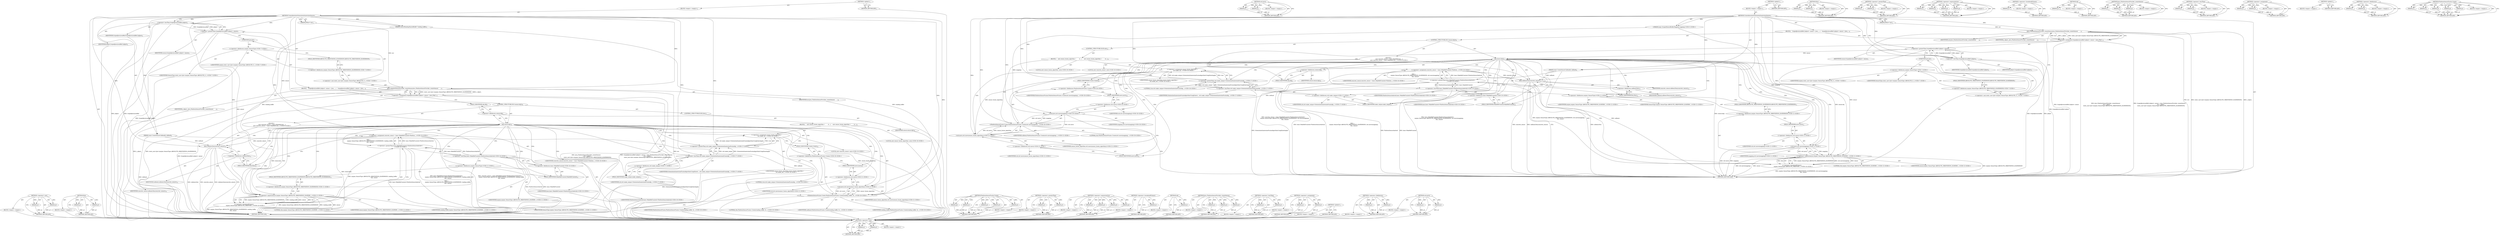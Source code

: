 digraph "std.move" {
vulnerable_141 [label=<(METHOD,&lt;operator&gt;.cast)>];
vulnerable_142 [label=<(PARAM,p1)>];
vulnerable_143 [label=<(PARAM,p2)>];
vulnerable_144 [label=<(BLOCK,&lt;empty&gt;,&lt;empty&gt;)>];
vulnerable_145 [label=<(METHOD_RETURN,ANY)>];
vulnerable_166 [label=<(METHOD,std.move)>];
vulnerable_167 [label=<(PARAM,p1)>];
vulnerable_168 [label=<(PARAM,p2)>];
vulnerable_169 [label=<(BLOCK,&lt;empty&gt;,&lt;empty&gt;)>];
vulnerable_170 [label=<(METHOD_RETURN,ANY)>];
vulnerable_6 [label=<(METHOD,&lt;global&gt;)<SUB>1</SUB>>];
vulnerable_7 [label=<(BLOCK,&lt;empty&gt;,&lt;empty&gt;)<SUB>1</SUB>>];
vulnerable_8 [label=<(METHOD,CreateAbsoluteOrientationQuaternionSensor)<SUB>1</SUB>>];
vulnerable_9 [label=<(PARAM,JNIEnv* env)<SUB>2</SUB>>];
vulnerable_10 [label="<(PARAM,mojo::ScopedSharedBufferMapping mapping)<SUB>3</SUB>>"];
vulnerable_11 [label=<(PARAM,const CreateSensorCallback&amp; callback)<SUB>4</SUB>>];
vulnerable_12 [label=<(BLOCK,{
   ScopedJavaLocalRef&lt;jobject&gt; sensor = Java_...,{
   ScopedJavaLocalRef&lt;jobject&gt; sensor = Java_...)<SUB>4</SUB>>];
vulnerable_13 [label=<(&lt;operator&gt;.assignment,ScopedJavaLocalRef&lt;jobject&gt; sensor = Java_Platf...)<SUB>5</SUB>>];
vulnerable_14 [label=<(&lt;operator&gt;.greaterThan,ScopedJavaLocalRef&lt;jobject&gt; sensor)<SUB>5</SUB>>];
vulnerable_15 [label=<(&lt;operator&gt;.lessThan,ScopedJavaLocalRef&lt;jobject)<SUB>5</SUB>>];
vulnerable_16 [label=<(IDENTIFIER,ScopedJavaLocalRef,ScopedJavaLocalRef&lt;jobject)<SUB>5</SUB>>];
vulnerable_17 [label=<(IDENTIFIER,jobject,ScopedJavaLocalRef&lt;jobject)<SUB>5</SUB>>];
vulnerable_18 [label=<(IDENTIFIER,sensor,ScopedJavaLocalRef&lt;jobject&gt; sensor)<SUB>5</SUB>>];
vulnerable_19 [label=<(Java_PlatformSensorProvider_createSensor,Java_PlatformSensorProvider_createSensor(
     ...)<SUB>5</SUB>>];
vulnerable_20 [label=<(IDENTIFIER,env,Java_PlatformSensorProvider_createSensor(
     ...)<SUB>6</SUB>>];
vulnerable_21 [label=<(IDENTIFIER,j_object_,Java_PlatformSensorProvider_createSensor(
     ...)<SUB>6</SUB>>];
vulnerable_22 [label="<(&lt;operator&gt;.cast,static_cast&lt;jint&gt;(mojom::SensorType::ABSOLUTE_O...)<SUB>7</SUB>>"];
vulnerable_23 [label=<(UNKNOWN,jint,jint)<SUB>7</SUB>>];
vulnerable_24 [label="<(&lt;operator&gt;.fieldAccess,mojom::SensorType::ABSOLUTE_ORIENTATION_QUATERNION)<SUB>7</SUB>>"];
vulnerable_25 [label="<(&lt;operator&gt;.fieldAccess,mojom::SensorType)<SUB>7</SUB>>"];
vulnerable_26 [label="<(IDENTIFIER,mojom,static_cast&lt;jint&gt;(mojom::SensorType::ABSOLUTE_O...)<SUB>7</SUB>>"];
vulnerable_27 [label="<(IDENTIFIER,SensorType,static_cast&lt;jint&gt;(mojom::SensorType::ABSOLUTE_O...)<SUB>7</SUB>>"];
vulnerable_28 [label=<(FIELD_IDENTIFIER,ABSOLUTE_ORIENTATION_QUATERNION,ABSOLUTE_ORIENTATION_QUATERNION)<SUB>7</SUB>>];
vulnerable_29 [label=<(CONTROL_STRUCTURE,IF,if (sensor.obj()))<SUB>9</SUB>>];
vulnerable_30 [label=<(obj,sensor.obj())<SUB>9</SUB>>];
vulnerable_31 [label=<(&lt;operator&gt;.fieldAccess,sensor.obj)<SUB>9</SUB>>];
vulnerable_32 [label=<(IDENTIFIER,sensor,sensor.obj())<SUB>9</SUB>>];
vulnerable_33 [label=<(FIELD_IDENTIFIER,obj,obj)<SUB>9</SUB>>];
vulnerable_34 [label="<(BLOCK,{
     auto concrete_sensor = base::MakeRefCoun...,{
     auto concrete_sensor = base::MakeRefCoun...)<SUB>9</SUB>>"];
vulnerable_35 [label="<(LOCAL,auto concrete_sensor: auto)<SUB>10</SUB>>"];
vulnerable_36 [label="<(&lt;operator&gt;.assignment,concrete_sensor = base::MakeRefCounted&lt;Platform...)<SUB>10</SUB>>"];
vulnerable_37 [label="<(IDENTIFIER,concrete_sensor,concrete_sensor = base::MakeRefCounted&lt;Platform...)<SUB>10</SUB>>"];
vulnerable_38 [label="<(&lt;operator&gt;.greaterThan,base::MakeRefCounted&lt;PlatformSensorAndroid&gt;(
  ...)<SUB>10</SUB>>"];
vulnerable_39 [label="<(&lt;operator&gt;.lessThan,base::MakeRefCounted&lt;PlatformSensorAndroid)<SUB>10</SUB>>"];
vulnerable_40 [label="<(&lt;operator&gt;.fieldAccess,base::MakeRefCounted)<SUB>10</SUB>>"];
vulnerable_41 [label="<(IDENTIFIER,base,base::MakeRefCounted&lt;PlatformSensorAndroid)<SUB>10</SUB>>"];
vulnerable_42 [label=<(FIELD_IDENTIFIER,MakeRefCounted,MakeRefCounted)<SUB>10</SUB>>];
vulnerable_43 [label="<(IDENTIFIER,PlatformSensorAndroid,base::MakeRefCounted&lt;PlatformSensorAndroid)<SUB>10</SUB>>"];
vulnerable_44 [label="<(&lt;operator&gt;.bracketedPrimary,(
        mojom::SensorType::ABSOLUTE_ORIENTATI...)<SUB>10</SUB>>"];
vulnerable_45 [label="<(&lt;operator&gt;.expressionList,mojom::SensorType::ABSOLUTE_ORIENTATION_QUATERN...)<SUB>11</SUB>>"];
vulnerable_46 [label="<(&lt;operator&gt;.fieldAccess,mojom::SensorType::ABSOLUTE_ORIENTATION_QUATERNION)<SUB>11</SUB>>"];
vulnerable_47 [label="<(&lt;operator&gt;.fieldAccess,mojom::SensorType)<SUB>11</SUB>>"];
vulnerable_48 [label="<(IDENTIFIER,mojom,mojom::SensorType::ABSOLUTE_ORIENTATION_QUATERN...)<SUB>11</SUB>>"];
vulnerable_49 [label="<(IDENTIFIER,SensorType,mojom::SensorType::ABSOLUTE_ORIENTATION_QUATERN...)<SUB>11</SUB>>"];
vulnerable_50 [label=<(FIELD_IDENTIFIER,ABSOLUTE_ORIENTATION_QUATERNION,ABSOLUTE_ORIENTATION_QUATERNION)<SUB>11</SUB>>];
vulnerable_51 [label="<(std.move,std::move(mapping))<SUB>11</SUB>>"];
vulnerable_52 [label="<(&lt;operator&gt;.fieldAccess,std::move)<SUB>11</SUB>>"];
vulnerable_53 [label="<(IDENTIFIER,std,std::move(mapping))<SUB>11</SUB>>"];
vulnerable_54 [label=<(FIELD_IDENTIFIER,move,move)<SUB>11</SUB>>];
vulnerable_55 [label="<(IDENTIFIER,mapping,std::move(mapping))<SUB>11</SUB>>"];
vulnerable_56 [label="<(LITERAL,this,mojom::SensorType::ABSOLUTE_ORIENTATION_QUATERN...)<SUB>12</SUB>>"];
vulnerable_57 [label="<(IDENTIFIER,sensor,mojom::SensorType::ABSOLUTE_ORIENTATION_QUATERN...)<SUB>12</SUB>>"];
vulnerable_58 [label=<(Run,callback.Run(concrete_sensor))<SUB>14</SUB>>];
vulnerable_59 [label=<(&lt;operator&gt;.fieldAccess,callback.Run)<SUB>14</SUB>>];
vulnerable_60 [label=<(IDENTIFIER,callback,callback.Run(concrete_sensor))<SUB>14</SUB>>];
vulnerable_61 [label=<(FIELD_IDENTIFIER,Run,Run)<SUB>14</SUB>>];
vulnerable_62 [label=<(IDENTIFIER,concrete_sensor,callback.Run(concrete_sensor))<SUB>14</SUB>>];
vulnerable_63 [label=<(CONTROL_STRUCTURE,ELSE,else)<SUB>15</SUB>>];
vulnerable_64 [label=<(BLOCK,{
    auto sensor_fusion_algorithm =
        st...,{
    auto sensor_fusion_algorithm =
        st...)<SUB>15</SUB>>];
vulnerable_65 [label="<(LOCAL,auto sensor_fusion_algorithm: auto)<SUB>16</SUB>>"];
vulnerable_66 [label="<(&lt;operator&gt;.assignment,sensor_fusion_algorithm =
        std::make_uni...)<SUB>16</SUB>>"];
vulnerable_67 [label="<(IDENTIFIER,sensor_fusion_algorithm,sensor_fusion_algorithm =
        std::make_uni...)<SUB>16</SUB>>"];
vulnerable_68 [label="<(&lt;operator&gt;.greaterThan,std::make_unique&lt;OrientationQuaternionFusionAlg...)<SUB>17</SUB>>"];
vulnerable_69 [label="<(&lt;operator&gt;.lessThan,std::make_unique&lt;OrientationQuaternionFusionAlg...)<SUB>17</SUB>>"];
vulnerable_70 [label="<(&lt;operator&gt;.fieldAccess,std::make_unique)<SUB>17</SUB>>"];
vulnerable_71 [label="<(IDENTIFIER,std,std::make_unique&lt;OrientationQuaternionFusionAlg...)<SUB>17</SUB>>"];
vulnerable_72 [label=<(FIELD_IDENTIFIER,make_unique,make_unique)<SUB>17</SUB>>];
vulnerable_73 [label="<(IDENTIFIER,OrientationQuaternionFusionAlgorithmUsingEulerA...,std::make_unique&lt;OrientationQuaternionFusionAlg...)<SUB>17</SUB>>"];
vulnerable_74 [label="<(LITERAL,true,std::make_unique&lt;OrientationQuaternionFusionAlg...)<SUB>18</SUB>>"];
vulnerable_75 [label="<(PlatformSensorFusion.Create,PlatformSensorFusion::Create(std::move(mapping)...)<SUB>20</SUB>>"];
vulnerable_76 [label="<(&lt;operator&gt;.fieldAccess,PlatformSensorFusion::Create)<SUB>20</SUB>>"];
vulnerable_77 [label="<(IDENTIFIER,PlatformSensorFusion,PlatformSensorFusion::Create(std::move(mapping)...)<SUB>20</SUB>>"];
vulnerable_78 [label=<(FIELD_IDENTIFIER,Create,Create)<SUB>20</SUB>>];
vulnerable_79 [label="<(std.move,std::move(mapping))<SUB>20</SUB>>"];
vulnerable_80 [label="<(&lt;operator&gt;.fieldAccess,std::move)<SUB>20</SUB>>"];
vulnerable_81 [label="<(IDENTIFIER,std,std::move(mapping))<SUB>20</SUB>>"];
vulnerable_82 [label=<(FIELD_IDENTIFIER,move,move)<SUB>20</SUB>>];
vulnerable_83 [label="<(IDENTIFIER,mapping,std::move(mapping))<SUB>20</SUB>>"];
vulnerable_84 [label="<(LITERAL,this,PlatformSensorFusion::Create(std::move(mapping)...)<SUB>20</SUB>>"];
vulnerable_85 [label="<(std.move,std::move(sensor_fusion_algorithm))<SUB>21</SUB>>"];
vulnerable_86 [label="<(&lt;operator&gt;.fieldAccess,std::move)<SUB>21</SUB>>"];
vulnerable_87 [label="<(IDENTIFIER,std,std::move(sensor_fusion_algorithm))<SUB>21</SUB>>"];
vulnerable_88 [label=<(FIELD_IDENTIFIER,move,move)<SUB>21</SUB>>];
vulnerable_89 [label="<(IDENTIFIER,sensor_fusion_algorithm,std::move(sensor_fusion_algorithm))<SUB>21</SUB>>"];
vulnerable_90 [label="<(IDENTIFIER,callback,PlatformSensorFusion::Create(std::move(mapping)...)<SUB>21</SUB>>"];
vulnerable_91 [label=<(METHOD_RETURN,void)<SUB>1</SUB>>];
vulnerable_93 [label=<(METHOD_RETURN,ANY)<SUB>1</SUB>>];
vulnerable_171 [label=<(METHOD,Run)>];
vulnerable_172 [label=<(PARAM,p1)>];
vulnerable_173 [label=<(PARAM,p2)>];
vulnerable_174 [label=<(BLOCK,&lt;empty&gt;,&lt;empty&gt;)>];
vulnerable_175 [label=<(METHOD_RETURN,ANY)>];
vulnerable_125 [label=<(METHOD,&lt;operator&gt;.greaterThan)>];
vulnerable_126 [label=<(PARAM,p1)>];
vulnerable_127 [label=<(PARAM,p2)>];
vulnerable_128 [label=<(BLOCK,&lt;empty&gt;,&lt;empty&gt;)>];
vulnerable_129 [label=<(METHOD_RETURN,ANY)>];
vulnerable_159 [label=<(METHOD,&lt;operator&gt;.expressionList)>];
vulnerable_160 [label=<(PARAM,p1)>];
vulnerable_161 [label=<(PARAM,p2)>];
vulnerable_162 [label=<(PARAM,p3)>];
vulnerable_163 [label=<(PARAM,p4)>];
vulnerable_164 [label=<(BLOCK,&lt;empty&gt;,&lt;empty&gt;)>];
vulnerable_165 [label=<(METHOD_RETURN,ANY)>];
vulnerable_155 [label=<(METHOD,&lt;operator&gt;.bracketedPrimary)>];
vulnerable_156 [label=<(PARAM,p1)>];
vulnerable_157 [label=<(BLOCK,&lt;empty&gt;,&lt;empty&gt;)>];
vulnerable_158 [label=<(METHOD_RETURN,ANY)>];
vulnerable_151 [label=<(METHOD,obj)>];
vulnerable_152 [label=<(PARAM,p1)>];
vulnerable_153 [label=<(BLOCK,&lt;empty&gt;,&lt;empty&gt;)>];
vulnerable_154 [label=<(METHOD_RETURN,ANY)>];
vulnerable_135 [label=<(METHOD,Java_PlatformSensorProvider_createSensor)>];
vulnerable_136 [label=<(PARAM,p1)>];
vulnerable_137 [label=<(PARAM,p2)>];
vulnerable_138 [label=<(PARAM,p3)>];
vulnerable_139 [label=<(BLOCK,&lt;empty&gt;,&lt;empty&gt;)>];
vulnerable_140 [label=<(METHOD_RETURN,ANY)>];
vulnerable_130 [label=<(METHOD,&lt;operator&gt;.lessThan)>];
vulnerable_131 [label=<(PARAM,p1)>];
vulnerable_132 [label=<(PARAM,p2)>];
vulnerable_133 [label=<(BLOCK,&lt;empty&gt;,&lt;empty&gt;)>];
vulnerable_134 [label=<(METHOD_RETURN,ANY)>];
vulnerable_120 [label=<(METHOD,&lt;operator&gt;.assignment)>];
vulnerable_121 [label=<(PARAM,p1)>];
vulnerable_122 [label=<(PARAM,p2)>];
vulnerable_123 [label=<(BLOCK,&lt;empty&gt;,&lt;empty&gt;)>];
vulnerable_124 [label=<(METHOD_RETURN,ANY)>];
vulnerable_114 [label=<(METHOD,&lt;global&gt;)<SUB>1</SUB>>];
vulnerable_115 [label=<(BLOCK,&lt;empty&gt;,&lt;empty&gt;)>];
vulnerable_116 [label=<(METHOD_RETURN,ANY)>];
vulnerable_146 [label=<(METHOD,&lt;operator&gt;.fieldAccess)>];
vulnerable_147 [label=<(PARAM,p1)>];
vulnerable_148 [label=<(PARAM,p2)>];
vulnerable_149 [label=<(BLOCK,&lt;empty&gt;,&lt;empty&gt;)>];
vulnerable_150 [label=<(METHOD_RETURN,ANY)>];
vulnerable_176 [label=<(METHOD,PlatformSensorFusion.Create)>];
vulnerable_177 [label=<(PARAM,p1)>];
vulnerable_178 [label=<(PARAM,p2)>];
vulnerable_179 [label=<(PARAM,p3)>];
vulnerable_180 [label=<(PARAM,p4)>];
vulnerable_181 [label=<(PARAM,p5)>];
vulnerable_182 [label=<(BLOCK,&lt;empty&gt;,&lt;empty&gt;)>];
vulnerable_183 [label=<(METHOD_RETURN,ANY)>];
fixed_133 [label=<(METHOD,&lt;operator&gt;.cast)>];
fixed_134 [label=<(PARAM,p1)>];
fixed_135 [label=<(PARAM,p2)>];
fixed_136 [label=<(BLOCK,&lt;empty&gt;,&lt;empty&gt;)>];
fixed_137 [label=<(METHOD_RETURN,ANY)>];
fixed_158 [label=<(METHOD,Run)>];
fixed_159 [label=<(PARAM,p1)>];
fixed_160 [label=<(PARAM,p2)>];
fixed_161 [label=<(BLOCK,&lt;empty&gt;,&lt;empty&gt;)>];
fixed_162 [label=<(METHOD_RETURN,ANY)>];
fixed_6 [label=<(METHOD,&lt;global&gt;)<SUB>1</SUB>>];
fixed_7 [label=<(BLOCK,&lt;empty&gt;,&lt;empty&gt;)<SUB>1</SUB>>];
fixed_8 [label=<(METHOD,CreateAbsoluteOrientationQuaternionSensor)<SUB>1</SUB>>];
fixed_9 [label=<(PARAM,JNIEnv* env)<SUB>2</SUB>>];
fixed_10 [label=<(PARAM,SensorReadingSharedBuffer* reading_buffer)<SUB>3</SUB>>];
fixed_11 [label=<(PARAM,const CreateSensorCallback&amp; callback)<SUB>4</SUB>>];
fixed_12 [label=<(BLOCK,{
   ScopedJavaLocalRef&lt;jobject&gt; sensor = Java_...,{
   ScopedJavaLocalRef&lt;jobject&gt; sensor = Java_...)<SUB>4</SUB>>];
fixed_13 [label=<(&lt;operator&gt;.assignment,ScopedJavaLocalRef&lt;jobject&gt; sensor = Java_Platf...)<SUB>5</SUB>>];
fixed_14 [label=<(&lt;operator&gt;.greaterThan,ScopedJavaLocalRef&lt;jobject&gt; sensor)<SUB>5</SUB>>];
fixed_15 [label=<(&lt;operator&gt;.lessThan,ScopedJavaLocalRef&lt;jobject)<SUB>5</SUB>>];
fixed_16 [label=<(IDENTIFIER,ScopedJavaLocalRef,ScopedJavaLocalRef&lt;jobject)<SUB>5</SUB>>];
fixed_17 [label=<(IDENTIFIER,jobject,ScopedJavaLocalRef&lt;jobject)<SUB>5</SUB>>];
fixed_18 [label=<(IDENTIFIER,sensor,ScopedJavaLocalRef&lt;jobject&gt; sensor)<SUB>5</SUB>>];
fixed_19 [label=<(Java_PlatformSensorProvider_createSensor,Java_PlatformSensorProvider_createSensor(
     ...)<SUB>5</SUB>>];
fixed_20 [label=<(IDENTIFIER,env,Java_PlatformSensorProvider_createSensor(
     ...)<SUB>6</SUB>>];
fixed_21 [label=<(IDENTIFIER,j_object_,Java_PlatformSensorProvider_createSensor(
     ...)<SUB>6</SUB>>];
fixed_22 [label="<(&lt;operator&gt;.cast,static_cast&lt;jint&gt;(mojom::SensorType::ABSOLUTE_O...)<SUB>7</SUB>>"];
fixed_23 [label=<(UNKNOWN,jint,jint)<SUB>7</SUB>>];
fixed_24 [label="<(&lt;operator&gt;.fieldAccess,mojom::SensorType::ABSOLUTE_ORIENTATION_QUATERNION)<SUB>7</SUB>>"];
fixed_25 [label="<(&lt;operator&gt;.fieldAccess,mojom::SensorType)<SUB>7</SUB>>"];
fixed_26 [label="<(IDENTIFIER,mojom,static_cast&lt;jint&gt;(mojom::SensorType::ABSOLUTE_O...)<SUB>7</SUB>>"];
fixed_27 [label="<(IDENTIFIER,SensorType,static_cast&lt;jint&gt;(mojom::SensorType::ABSOLUTE_O...)<SUB>7</SUB>>"];
fixed_28 [label=<(FIELD_IDENTIFIER,ABSOLUTE_ORIENTATION_QUATERNION,ABSOLUTE_ORIENTATION_QUATERNION)<SUB>7</SUB>>];
fixed_29 [label=<(CONTROL_STRUCTURE,IF,if (sensor.obj()))<SUB>9</SUB>>];
fixed_30 [label=<(obj,sensor.obj())<SUB>9</SUB>>];
fixed_31 [label=<(&lt;operator&gt;.fieldAccess,sensor.obj)<SUB>9</SUB>>];
fixed_32 [label=<(IDENTIFIER,sensor,sensor.obj())<SUB>9</SUB>>];
fixed_33 [label=<(FIELD_IDENTIFIER,obj,obj)<SUB>9</SUB>>];
fixed_34 [label="<(BLOCK,{
     auto concrete_sensor = base::MakeRefCoun...,{
     auto concrete_sensor = base::MakeRefCoun...)<SUB>9</SUB>>"];
fixed_35 [label="<(LOCAL,auto concrete_sensor: auto)<SUB>10</SUB>>"];
fixed_36 [label="<(&lt;operator&gt;.assignment,concrete_sensor = base::MakeRefCounted&lt;Platform...)<SUB>10</SUB>>"];
fixed_37 [label="<(IDENTIFIER,concrete_sensor,concrete_sensor = base::MakeRefCounted&lt;Platform...)<SUB>10</SUB>>"];
fixed_38 [label="<(&lt;operator&gt;.greaterThan,base::MakeRefCounted&lt;PlatformSensorAndroid&gt;(
  ...)<SUB>10</SUB>>"];
fixed_39 [label="<(&lt;operator&gt;.lessThan,base::MakeRefCounted&lt;PlatformSensorAndroid)<SUB>10</SUB>>"];
fixed_40 [label="<(&lt;operator&gt;.fieldAccess,base::MakeRefCounted)<SUB>10</SUB>>"];
fixed_41 [label="<(IDENTIFIER,base,base::MakeRefCounted&lt;PlatformSensorAndroid)<SUB>10</SUB>>"];
fixed_42 [label=<(FIELD_IDENTIFIER,MakeRefCounted,MakeRefCounted)<SUB>10</SUB>>];
fixed_43 [label="<(IDENTIFIER,PlatformSensorAndroid,base::MakeRefCounted&lt;PlatformSensorAndroid)<SUB>10</SUB>>"];
fixed_44 [label="<(&lt;operator&gt;.bracketedPrimary,(
        mojom::SensorType::ABSOLUTE_ORIENTATI...)<SUB>10</SUB>>"];
fixed_45 [label="<(&lt;operator&gt;.expressionList,mojom::SensorType::ABSOLUTE_ORIENTATION_QUATERN...)<SUB>11</SUB>>"];
fixed_46 [label="<(&lt;operator&gt;.fieldAccess,mojom::SensorType::ABSOLUTE_ORIENTATION_QUATERNION)<SUB>11</SUB>>"];
fixed_47 [label="<(&lt;operator&gt;.fieldAccess,mojom::SensorType)<SUB>11</SUB>>"];
fixed_48 [label="<(IDENTIFIER,mojom,mojom::SensorType::ABSOLUTE_ORIENTATION_QUATERN...)<SUB>11</SUB>>"];
fixed_49 [label="<(IDENTIFIER,SensorType,mojom::SensorType::ABSOLUTE_ORIENTATION_QUATERN...)<SUB>11</SUB>>"];
fixed_50 [label=<(FIELD_IDENTIFIER,ABSOLUTE_ORIENTATION_QUATERNION,ABSOLUTE_ORIENTATION_QUATERNION)<SUB>11</SUB>>];
fixed_51 [label="<(IDENTIFIER,reading_buffer,mojom::SensorType::ABSOLUTE_ORIENTATION_QUATERN...)<SUB>11</SUB>>"];
fixed_52 [label="<(LITERAL,this,mojom::SensorType::ABSOLUTE_ORIENTATION_QUATERN...)<SUB>12</SUB>>"];
fixed_53 [label="<(IDENTIFIER,sensor,mojom::SensorType::ABSOLUTE_ORIENTATION_QUATERN...)<SUB>12</SUB>>"];
fixed_54 [label=<(Run,callback.Run(concrete_sensor))<SUB>14</SUB>>];
fixed_55 [label=<(&lt;operator&gt;.fieldAccess,callback.Run)<SUB>14</SUB>>];
fixed_56 [label=<(IDENTIFIER,callback,callback.Run(concrete_sensor))<SUB>14</SUB>>];
fixed_57 [label=<(FIELD_IDENTIFIER,Run,Run)<SUB>14</SUB>>];
fixed_58 [label=<(IDENTIFIER,concrete_sensor,callback.Run(concrete_sensor))<SUB>14</SUB>>];
fixed_59 [label=<(CONTROL_STRUCTURE,ELSE,else)<SUB>15</SUB>>];
fixed_60 [label=<(BLOCK,{
    auto sensor_fusion_algorithm =
        st...,{
    auto sensor_fusion_algorithm =
        st...)<SUB>15</SUB>>];
fixed_61 [label="<(LOCAL,auto sensor_fusion_algorithm: auto)<SUB>16</SUB>>"];
fixed_62 [label="<(&lt;operator&gt;.assignment,sensor_fusion_algorithm =
        std::make_uni...)<SUB>16</SUB>>"];
fixed_63 [label="<(IDENTIFIER,sensor_fusion_algorithm,sensor_fusion_algorithm =
        std::make_uni...)<SUB>16</SUB>>"];
fixed_64 [label="<(&lt;operator&gt;.greaterThan,std::make_unique&lt;OrientationQuaternionFusionAlg...)<SUB>17</SUB>>"];
fixed_65 [label="<(&lt;operator&gt;.lessThan,std::make_unique&lt;OrientationQuaternionFusionAlg...)<SUB>17</SUB>>"];
fixed_66 [label="<(&lt;operator&gt;.fieldAccess,std::make_unique)<SUB>17</SUB>>"];
fixed_67 [label="<(IDENTIFIER,std,std::make_unique&lt;OrientationQuaternionFusionAlg...)<SUB>17</SUB>>"];
fixed_68 [label=<(FIELD_IDENTIFIER,make_unique,make_unique)<SUB>17</SUB>>];
fixed_69 [label="<(IDENTIFIER,OrientationQuaternionFusionAlgorithmUsingEulerA...,std::make_unique&lt;OrientationQuaternionFusionAlg...)<SUB>17</SUB>>"];
fixed_70 [label="<(LITERAL,true,std::make_unique&lt;OrientationQuaternionFusionAlg...)<SUB>18</SUB>>"];
fixed_71 [label="<(PlatformSensorFusion.Create,PlatformSensorFusion::Create(reading_buffer, th...)<SUB>20</SUB>>"];
fixed_72 [label="<(&lt;operator&gt;.fieldAccess,PlatformSensorFusion::Create)<SUB>20</SUB>>"];
fixed_73 [label="<(IDENTIFIER,PlatformSensorFusion,PlatformSensorFusion::Create(reading_buffer, th...)<SUB>20</SUB>>"];
fixed_74 [label=<(FIELD_IDENTIFIER,Create,Create)<SUB>20</SUB>>];
fixed_75 [label="<(IDENTIFIER,reading_buffer,PlatformSensorFusion::Create(reading_buffer, th...)<SUB>20</SUB>>"];
fixed_76 [label="<(LITERAL,this,PlatformSensorFusion::Create(reading_buffer, th...)<SUB>20</SUB>>"];
fixed_77 [label="<(std.move,std::move(sensor_fusion_algorithm))<SUB>21</SUB>>"];
fixed_78 [label="<(&lt;operator&gt;.fieldAccess,std::move)<SUB>21</SUB>>"];
fixed_79 [label="<(IDENTIFIER,std,std::move(sensor_fusion_algorithm))<SUB>21</SUB>>"];
fixed_80 [label=<(FIELD_IDENTIFIER,move,move)<SUB>21</SUB>>];
fixed_81 [label="<(IDENTIFIER,sensor_fusion_algorithm,std::move(sensor_fusion_algorithm))<SUB>21</SUB>>"];
fixed_82 [label="<(IDENTIFIER,callback,PlatformSensorFusion::Create(reading_buffer, th...)<SUB>21</SUB>>"];
fixed_83 [label=<(METHOD_RETURN,void)<SUB>1</SUB>>];
fixed_85 [label=<(METHOD_RETURN,ANY)<SUB>1</SUB>>];
fixed_163 [label=<(METHOD,PlatformSensorFusion.Create)>];
fixed_164 [label=<(PARAM,p1)>];
fixed_165 [label=<(PARAM,p2)>];
fixed_166 [label=<(PARAM,p3)>];
fixed_167 [label=<(PARAM,p4)>];
fixed_168 [label=<(PARAM,p5)>];
fixed_169 [label=<(BLOCK,&lt;empty&gt;,&lt;empty&gt;)>];
fixed_170 [label=<(METHOD_RETURN,ANY)>];
fixed_117 [label=<(METHOD,&lt;operator&gt;.greaterThan)>];
fixed_118 [label=<(PARAM,p1)>];
fixed_119 [label=<(PARAM,p2)>];
fixed_120 [label=<(BLOCK,&lt;empty&gt;,&lt;empty&gt;)>];
fixed_121 [label=<(METHOD_RETURN,ANY)>];
fixed_151 [label=<(METHOD,&lt;operator&gt;.expressionList)>];
fixed_152 [label=<(PARAM,p1)>];
fixed_153 [label=<(PARAM,p2)>];
fixed_154 [label=<(PARAM,p3)>];
fixed_155 [label=<(PARAM,p4)>];
fixed_156 [label=<(BLOCK,&lt;empty&gt;,&lt;empty&gt;)>];
fixed_157 [label=<(METHOD_RETURN,ANY)>];
fixed_147 [label=<(METHOD,&lt;operator&gt;.bracketedPrimary)>];
fixed_148 [label=<(PARAM,p1)>];
fixed_149 [label=<(BLOCK,&lt;empty&gt;,&lt;empty&gt;)>];
fixed_150 [label=<(METHOD_RETURN,ANY)>];
fixed_143 [label=<(METHOD,obj)>];
fixed_144 [label=<(PARAM,p1)>];
fixed_145 [label=<(BLOCK,&lt;empty&gt;,&lt;empty&gt;)>];
fixed_146 [label=<(METHOD_RETURN,ANY)>];
fixed_127 [label=<(METHOD,Java_PlatformSensorProvider_createSensor)>];
fixed_128 [label=<(PARAM,p1)>];
fixed_129 [label=<(PARAM,p2)>];
fixed_130 [label=<(PARAM,p3)>];
fixed_131 [label=<(BLOCK,&lt;empty&gt;,&lt;empty&gt;)>];
fixed_132 [label=<(METHOD_RETURN,ANY)>];
fixed_122 [label=<(METHOD,&lt;operator&gt;.lessThan)>];
fixed_123 [label=<(PARAM,p1)>];
fixed_124 [label=<(PARAM,p2)>];
fixed_125 [label=<(BLOCK,&lt;empty&gt;,&lt;empty&gt;)>];
fixed_126 [label=<(METHOD_RETURN,ANY)>];
fixed_112 [label=<(METHOD,&lt;operator&gt;.assignment)>];
fixed_113 [label=<(PARAM,p1)>];
fixed_114 [label=<(PARAM,p2)>];
fixed_115 [label=<(BLOCK,&lt;empty&gt;,&lt;empty&gt;)>];
fixed_116 [label=<(METHOD_RETURN,ANY)>];
fixed_106 [label=<(METHOD,&lt;global&gt;)<SUB>1</SUB>>];
fixed_107 [label=<(BLOCK,&lt;empty&gt;,&lt;empty&gt;)>];
fixed_108 [label=<(METHOD_RETURN,ANY)>];
fixed_138 [label=<(METHOD,&lt;operator&gt;.fieldAccess)>];
fixed_139 [label=<(PARAM,p1)>];
fixed_140 [label=<(PARAM,p2)>];
fixed_141 [label=<(BLOCK,&lt;empty&gt;,&lt;empty&gt;)>];
fixed_142 [label=<(METHOD_RETURN,ANY)>];
fixed_171 [label=<(METHOD,std.move)>];
fixed_172 [label=<(PARAM,p1)>];
fixed_173 [label=<(PARAM,p2)>];
fixed_174 [label=<(BLOCK,&lt;empty&gt;,&lt;empty&gt;)>];
fixed_175 [label=<(METHOD_RETURN,ANY)>];
vulnerable_141 -> vulnerable_142  [key=0, label="AST: "];
vulnerable_141 -> vulnerable_142  [key=1, label="DDG: "];
vulnerable_141 -> vulnerable_144  [key=0, label="AST: "];
vulnerable_141 -> vulnerable_143  [key=0, label="AST: "];
vulnerable_141 -> vulnerable_143  [key=1, label="DDG: "];
vulnerable_141 -> vulnerable_145  [key=0, label="AST: "];
vulnerable_141 -> vulnerable_145  [key=1, label="CFG: "];
vulnerable_142 -> vulnerable_145  [key=0, label="DDG: p1"];
vulnerable_143 -> vulnerable_145  [key=0, label="DDG: p2"];
vulnerable_166 -> vulnerable_167  [key=0, label="AST: "];
vulnerable_166 -> vulnerable_167  [key=1, label="DDG: "];
vulnerable_166 -> vulnerable_169  [key=0, label="AST: "];
vulnerable_166 -> vulnerable_168  [key=0, label="AST: "];
vulnerable_166 -> vulnerable_168  [key=1, label="DDG: "];
vulnerable_166 -> vulnerable_170  [key=0, label="AST: "];
vulnerable_166 -> vulnerable_170  [key=1, label="CFG: "];
vulnerable_167 -> vulnerable_170  [key=0, label="DDG: p1"];
vulnerable_168 -> vulnerable_170  [key=0, label="DDG: p2"];
vulnerable_6 -> vulnerable_7  [key=0, label="AST: "];
vulnerable_6 -> vulnerable_93  [key=0, label="AST: "];
vulnerable_6 -> vulnerable_93  [key=1, label="CFG: "];
vulnerable_7 -> vulnerable_8  [key=0, label="AST: "];
vulnerable_8 -> vulnerable_9  [key=0, label="AST: "];
vulnerable_8 -> vulnerable_9  [key=1, label="DDG: "];
vulnerable_8 -> vulnerable_10  [key=0, label="AST: "];
vulnerable_8 -> vulnerable_10  [key=1, label="DDG: "];
vulnerable_8 -> vulnerable_11  [key=0, label="AST: "];
vulnerable_8 -> vulnerable_11  [key=1, label="DDG: "];
vulnerable_8 -> vulnerable_12  [key=0, label="AST: "];
vulnerable_8 -> vulnerable_91  [key=0, label="AST: "];
vulnerable_8 -> vulnerable_15  [key=0, label="CFG: "];
vulnerable_8 -> vulnerable_15  [key=1, label="DDG: "];
vulnerable_8 -> vulnerable_14  [key=0, label="DDG: "];
vulnerable_8 -> vulnerable_19  [key=0, label="DDG: "];
vulnerable_8 -> vulnerable_58  [key=0, label="DDG: "];
vulnerable_8 -> vulnerable_75  [key=0, label="DDG: "];
vulnerable_8 -> vulnerable_39  [key=0, label="DDG: "];
vulnerable_8 -> vulnerable_68  [key=0, label="DDG: "];
vulnerable_8 -> vulnerable_79  [key=0, label="DDG: "];
vulnerable_8 -> vulnerable_85  [key=0, label="DDG: "];
vulnerable_8 -> vulnerable_45  [key=0, label="DDG: "];
vulnerable_8 -> vulnerable_69  [key=0, label="DDG: "];
vulnerable_8 -> vulnerable_51  [key=0, label="DDG: "];
vulnerable_9 -> vulnerable_19  [key=0, label="DDG: env"];
vulnerable_10 -> vulnerable_79  [key=0, label="DDG: mapping"];
vulnerable_10 -> vulnerable_51  [key=0, label="DDG: mapping"];
vulnerable_11 -> vulnerable_91  [key=0, label="DDG: callback"];
vulnerable_11 -> vulnerable_58  [key=0, label="DDG: callback"];
vulnerable_11 -> vulnerable_75  [key=0, label="DDG: callback"];
vulnerable_12 -> vulnerable_13  [key=0, label="AST: "];
vulnerable_12 -> vulnerable_29  [key=0, label="AST: "];
vulnerable_13 -> vulnerable_14  [key=0, label="AST: "];
vulnerable_13 -> vulnerable_19  [key=0, label="AST: "];
vulnerable_13 -> vulnerable_33  [key=0, label="CFG: "];
vulnerable_13 -> vulnerable_91  [key=0, label="DDG: ScopedJavaLocalRef&lt;jobject&gt; sensor"];
vulnerable_13 -> vulnerable_91  [key=1, label="DDG: Java_PlatformSensorProvider_createSensor(
       env, j_object_,
       static_cast&lt;jint&gt;(mojom::SensorType::ABSOLUTE_ORIENTATION_QUATERNION))"];
vulnerable_13 -> vulnerable_91  [key=2, label="DDG: ScopedJavaLocalRef&lt;jobject&gt; sensor = Java_PlatformSensorProvider_createSensor(
       env, j_object_,
       static_cast&lt;jint&gt;(mojom::SensorType::ABSOLUTE_ORIENTATION_QUATERNION))"];
vulnerable_14 -> vulnerable_15  [key=0, label="AST: "];
vulnerable_14 -> vulnerable_18  [key=0, label="AST: "];
vulnerable_14 -> vulnerable_23  [key=0, label="CFG: "];
vulnerable_14 -> vulnerable_91  [key=0, label="DDG: ScopedJavaLocalRef&lt;jobject"];
vulnerable_14 -> vulnerable_30  [key=0, label="DDG: sensor"];
vulnerable_14 -> vulnerable_45  [key=0, label="DDG: sensor"];
vulnerable_15 -> vulnerable_16  [key=0, label="AST: "];
vulnerable_15 -> vulnerable_17  [key=0, label="AST: "];
vulnerable_15 -> vulnerable_14  [key=0, label="CFG: "];
vulnerable_15 -> vulnerable_14  [key=1, label="DDG: ScopedJavaLocalRef"];
vulnerable_15 -> vulnerable_14  [key=2, label="DDG: jobject"];
vulnerable_15 -> vulnerable_91  [key=0, label="DDG: jobject"];
vulnerable_15 -> vulnerable_91  [key=1, label="DDG: ScopedJavaLocalRef"];
vulnerable_19 -> vulnerable_20  [key=0, label="AST: "];
vulnerable_19 -> vulnerable_21  [key=0, label="AST: "];
vulnerable_19 -> vulnerable_22  [key=0, label="AST: "];
vulnerable_19 -> vulnerable_13  [key=0, label="CFG: "];
vulnerable_19 -> vulnerable_13  [key=1, label="DDG: env"];
vulnerable_19 -> vulnerable_13  [key=2, label="DDG: j_object_"];
vulnerable_19 -> vulnerable_13  [key=3, label="DDG: static_cast&lt;jint&gt;(mojom::SensorType::ABSOLUTE_ORIENTATION_QUATERNION)"];
vulnerable_19 -> vulnerable_91  [key=0, label="DDG: env"];
vulnerable_19 -> vulnerable_91  [key=1, label="DDG: static_cast&lt;jint&gt;(mojom::SensorType::ABSOLUTE_ORIENTATION_QUATERNION)"];
vulnerable_19 -> vulnerable_91  [key=2, label="DDG: j_object_"];
vulnerable_22 -> vulnerable_23  [key=0, label="AST: "];
vulnerable_22 -> vulnerable_24  [key=0, label="AST: "];
vulnerable_22 -> vulnerable_19  [key=0, label="CFG: "];
vulnerable_23 -> vulnerable_25  [key=0, label="CFG: "];
vulnerable_24 -> vulnerable_25  [key=0, label="AST: "];
vulnerable_24 -> vulnerable_28  [key=0, label="AST: "];
vulnerable_24 -> vulnerable_22  [key=0, label="CFG: "];
vulnerable_25 -> vulnerable_26  [key=0, label="AST: "];
vulnerable_25 -> vulnerable_27  [key=0, label="AST: "];
vulnerable_25 -> vulnerable_28  [key=0, label="CFG: "];
vulnerable_28 -> vulnerable_24  [key=0, label="CFG: "];
vulnerable_29 -> vulnerable_30  [key=0, label="AST: "];
vulnerable_29 -> vulnerable_34  [key=0, label="AST: "];
vulnerable_29 -> vulnerable_63  [key=0, label="AST: "];
vulnerable_30 -> vulnerable_31  [key=0, label="AST: "];
vulnerable_30 -> vulnerable_42  [key=0, label="CFG: "];
vulnerable_30 -> vulnerable_42  [key=1, label="CDG: "];
vulnerable_30 -> vulnerable_72  [key=0, label="CFG: "];
vulnerable_30 -> vulnerable_72  [key=1, label="CDG: "];
vulnerable_30 -> vulnerable_91  [key=0, label="DDG: sensor.obj()"];
vulnerable_30 -> vulnerable_45  [key=0, label="DDG: sensor.obj"];
vulnerable_30 -> vulnerable_45  [key=1, label="CDG: "];
vulnerable_30 -> vulnerable_47  [key=0, label="CDG: "];
vulnerable_30 -> vulnerable_68  [key=0, label="CDG: "];
vulnerable_30 -> vulnerable_51  [key=0, label="CDG: "];
vulnerable_30 -> vulnerable_66  [key=0, label="CDG: "];
vulnerable_30 -> vulnerable_75  [key=0, label="CDG: "];
vulnerable_30 -> vulnerable_52  [key=0, label="CDG: "];
vulnerable_30 -> vulnerable_46  [key=0, label="CDG: "];
vulnerable_30 -> vulnerable_85  [key=0, label="CDG: "];
vulnerable_30 -> vulnerable_38  [key=0, label="CDG: "];
vulnerable_30 -> vulnerable_69  [key=0, label="CDG: "];
vulnerable_30 -> vulnerable_40  [key=0, label="CDG: "];
vulnerable_30 -> vulnerable_76  [key=0, label="CDG: "];
vulnerable_30 -> vulnerable_50  [key=0, label="CDG: "];
vulnerable_30 -> vulnerable_59  [key=0, label="CDG: "];
vulnerable_30 -> vulnerable_44  [key=0, label="CDG: "];
vulnerable_30 -> vulnerable_82  [key=0, label="CDG: "];
vulnerable_30 -> vulnerable_54  [key=0, label="CDG: "];
vulnerable_30 -> vulnerable_79  [key=0, label="CDG: "];
vulnerable_30 -> vulnerable_80  [key=0, label="CDG: "];
vulnerable_30 -> vulnerable_58  [key=0, label="CDG: "];
vulnerable_30 -> vulnerable_61  [key=0, label="CDG: "];
vulnerable_30 -> vulnerable_36  [key=0, label="CDG: "];
vulnerable_30 -> vulnerable_88  [key=0, label="CDG: "];
vulnerable_30 -> vulnerable_70  [key=0, label="CDG: "];
vulnerable_30 -> vulnerable_78  [key=0, label="CDG: "];
vulnerable_30 -> vulnerable_39  [key=0, label="CDG: "];
vulnerable_30 -> vulnerable_86  [key=0, label="CDG: "];
vulnerable_31 -> vulnerable_32  [key=0, label="AST: "];
vulnerable_31 -> vulnerable_33  [key=0, label="AST: "];
vulnerable_31 -> vulnerable_30  [key=0, label="CFG: "];
vulnerable_33 -> vulnerable_31  [key=0, label="CFG: "];
vulnerable_34 -> vulnerable_35  [key=0, label="AST: "];
vulnerable_34 -> vulnerable_36  [key=0, label="AST: "];
vulnerable_34 -> vulnerable_58  [key=0, label="AST: "];
vulnerable_36 -> vulnerable_37  [key=0, label="AST: "];
vulnerable_36 -> vulnerable_38  [key=0, label="AST: "];
vulnerable_36 -> vulnerable_61  [key=0, label="CFG: "];
vulnerable_36 -> vulnerable_91  [key=0, label="DDG: base::MakeRefCounted&lt;PlatformSensorAndroid&gt;(
        mojom::SensorType::ABSOLUTE_ORIENTATION_QUATERNION, std::move(mapping),
         this, sensor)"];
vulnerable_36 -> vulnerable_91  [key=1, label="DDG: concrete_sensor = base::MakeRefCounted&lt;PlatformSensorAndroid&gt;(
        mojom::SensorType::ABSOLUTE_ORIENTATION_QUATERNION, std::move(mapping),
         this, sensor)"];
vulnerable_36 -> vulnerable_58  [key=0, label="DDG: concrete_sensor"];
vulnerable_38 -> vulnerable_39  [key=0, label="AST: "];
vulnerable_38 -> vulnerable_44  [key=0, label="AST: "];
vulnerable_38 -> vulnerable_36  [key=0, label="CFG: "];
vulnerable_38 -> vulnerable_36  [key=1, label="DDG: base::MakeRefCounted&lt;PlatformSensorAndroid"];
vulnerable_38 -> vulnerable_36  [key=2, label="DDG: (
        mojom::SensorType::ABSOLUTE_ORIENTATION_QUATERNION, std::move(mapping),
         this, sensor)"];
vulnerable_38 -> vulnerable_91  [key=0, label="DDG: base::MakeRefCounted&lt;PlatformSensorAndroid"];
vulnerable_38 -> vulnerable_91  [key=1, label="DDG: (
        mojom::SensorType::ABSOLUTE_ORIENTATION_QUATERNION, std::move(mapping),
         this, sensor)"];
vulnerable_39 -> vulnerable_40  [key=0, label="AST: "];
vulnerable_39 -> vulnerable_43  [key=0, label="AST: "];
vulnerable_39 -> vulnerable_47  [key=0, label="CFG: "];
vulnerable_39 -> vulnerable_91  [key=0, label="DDG: base::MakeRefCounted"];
vulnerable_39 -> vulnerable_91  [key=1, label="DDG: PlatformSensorAndroid"];
vulnerable_39 -> vulnerable_38  [key=0, label="DDG: base::MakeRefCounted"];
vulnerable_39 -> vulnerable_38  [key=1, label="DDG: PlatformSensorAndroid"];
vulnerable_40 -> vulnerable_41  [key=0, label="AST: "];
vulnerable_40 -> vulnerable_42  [key=0, label="AST: "];
vulnerable_40 -> vulnerable_39  [key=0, label="CFG: "];
vulnerable_42 -> vulnerable_40  [key=0, label="CFG: "];
vulnerable_44 -> vulnerable_45  [key=0, label="AST: "];
vulnerable_44 -> vulnerable_38  [key=0, label="CFG: "];
vulnerable_44 -> vulnerable_38  [key=1, label="DDG: mojom::SensorType::ABSOLUTE_ORIENTATION_QUATERNION, std::move(mapping),
         this, sensor"];
vulnerable_44 -> vulnerable_91  [key=0, label="DDG: mojom::SensorType::ABSOLUTE_ORIENTATION_QUATERNION, std::move(mapping),
         this, sensor"];
vulnerable_45 -> vulnerable_46  [key=0, label="AST: "];
vulnerable_45 -> vulnerable_51  [key=0, label="AST: "];
vulnerable_45 -> vulnerable_56  [key=0, label="AST: "];
vulnerable_45 -> vulnerable_57  [key=0, label="AST: "];
vulnerable_45 -> vulnerable_44  [key=0, label="CFG: "];
vulnerable_45 -> vulnerable_44  [key=1, label="DDG: mojom::SensorType::ABSOLUTE_ORIENTATION_QUATERNION"];
vulnerable_45 -> vulnerable_44  [key=2, label="DDG: std::move(mapping)"];
vulnerable_45 -> vulnerable_44  [key=3, label="DDG: this"];
vulnerable_45 -> vulnerable_44  [key=4, label="DDG: sensor"];
vulnerable_45 -> vulnerable_91  [key=0, label="DDG: mojom::SensorType::ABSOLUTE_ORIENTATION_QUATERNION"];
vulnerable_45 -> vulnerable_91  [key=1, label="DDG: std::move(mapping)"];
vulnerable_45 -> vulnerable_91  [key=2, label="DDG: sensor"];
vulnerable_46 -> vulnerable_47  [key=0, label="AST: "];
vulnerable_46 -> vulnerable_50  [key=0, label="AST: "];
vulnerable_46 -> vulnerable_54  [key=0, label="CFG: "];
vulnerable_47 -> vulnerable_48  [key=0, label="AST: "];
vulnerable_47 -> vulnerable_49  [key=0, label="AST: "];
vulnerable_47 -> vulnerable_50  [key=0, label="CFG: "];
vulnerable_50 -> vulnerable_46  [key=0, label="CFG: "];
vulnerable_51 -> vulnerable_52  [key=0, label="AST: "];
vulnerable_51 -> vulnerable_55  [key=0, label="AST: "];
vulnerable_51 -> vulnerable_45  [key=0, label="CFG: "];
vulnerable_51 -> vulnerable_45  [key=1, label="DDG: std::move"];
vulnerable_51 -> vulnerable_45  [key=2, label="DDG: mapping"];
vulnerable_51 -> vulnerable_91  [key=0, label="DDG: std::move"];
vulnerable_51 -> vulnerable_91  [key=1, label="DDG: mapping"];
vulnerable_52 -> vulnerable_53  [key=0, label="AST: "];
vulnerable_52 -> vulnerable_54  [key=0, label="AST: "];
vulnerable_52 -> vulnerable_51  [key=0, label="CFG: "];
vulnerable_54 -> vulnerable_52  [key=0, label="CFG: "];
vulnerable_58 -> vulnerable_59  [key=0, label="AST: "];
vulnerable_58 -> vulnerable_62  [key=0, label="AST: "];
vulnerable_58 -> vulnerable_91  [key=0, label="CFG: "];
vulnerable_58 -> vulnerable_91  [key=1, label="DDG: callback.Run"];
vulnerable_58 -> vulnerable_91  [key=2, label="DDG: concrete_sensor"];
vulnerable_58 -> vulnerable_91  [key=3, label="DDG: callback.Run(concrete_sensor)"];
vulnerable_59 -> vulnerable_60  [key=0, label="AST: "];
vulnerable_59 -> vulnerable_61  [key=0, label="AST: "];
vulnerable_59 -> vulnerable_58  [key=0, label="CFG: "];
vulnerable_61 -> vulnerable_59  [key=0, label="CFG: "];
vulnerable_63 -> vulnerable_64  [key=0, label="AST: "];
vulnerable_64 -> vulnerable_65  [key=0, label="AST: "];
vulnerable_64 -> vulnerable_66  [key=0, label="AST: "];
vulnerable_64 -> vulnerable_75  [key=0, label="AST: "];
vulnerable_66 -> vulnerable_67  [key=0, label="AST: "];
vulnerable_66 -> vulnerable_68  [key=0, label="AST: "];
vulnerable_66 -> vulnerable_78  [key=0, label="CFG: "];
vulnerable_66 -> vulnerable_85  [key=0, label="DDG: sensor_fusion_algorithm"];
vulnerable_68 -> vulnerable_69  [key=0, label="AST: "];
vulnerable_68 -> vulnerable_74  [key=0, label="AST: "];
vulnerable_68 -> vulnerable_66  [key=0, label="CFG: "];
vulnerable_68 -> vulnerable_66  [key=1, label="DDG: std::make_unique&lt;OrientationQuaternionFusionAlgorithmUsingEulerAngles"];
vulnerable_68 -> vulnerable_66  [key=2, label="DDG: true"];
vulnerable_69 -> vulnerable_70  [key=0, label="AST: "];
vulnerable_69 -> vulnerable_73  [key=0, label="AST: "];
vulnerable_69 -> vulnerable_68  [key=0, label="CFG: "];
vulnerable_69 -> vulnerable_68  [key=1, label="DDG: std::make_unique"];
vulnerable_69 -> vulnerable_68  [key=2, label="DDG: OrientationQuaternionFusionAlgorithmUsingEulerAngles"];
vulnerable_69 -> vulnerable_91  [key=0, label="DDG: OrientationQuaternionFusionAlgorithmUsingEulerAngles"];
vulnerable_70 -> vulnerable_71  [key=0, label="AST: "];
vulnerable_70 -> vulnerable_72  [key=0, label="AST: "];
vulnerable_70 -> vulnerable_69  [key=0, label="CFG: "];
vulnerable_72 -> vulnerable_70  [key=0, label="CFG: "];
vulnerable_75 -> vulnerable_76  [key=0, label="AST: "];
vulnerable_75 -> vulnerable_79  [key=0, label="AST: "];
vulnerable_75 -> vulnerable_84  [key=0, label="AST: "];
vulnerable_75 -> vulnerable_85  [key=0, label="AST: "];
vulnerable_75 -> vulnerable_90  [key=0, label="AST: "];
vulnerable_75 -> vulnerable_91  [key=0, label="CFG: "];
vulnerable_76 -> vulnerable_77  [key=0, label="AST: "];
vulnerable_76 -> vulnerable_78  [key=0, label="AST: "];
vulnerable_76 -> vulnerable_82  [key=0, label="CFG: "];
vulnerable_78 -> vulnerable_76  [key=0, label="CFG: "];
vulnerable_79 -> vulnerable_80  [key=0, label="AST: "];
vulnerable_79 -> vulnerable_83  [key=0, label="AST: "];
vulnerable_79 -> vulnerable_88  [key=0, label="CFG: "];
vulnerable_79 -> vulnerable_75  [key=0, label="DDG: std::move"];
vulnerable_79 -> vulnerable_75  [key=1, label="DDG: mapping"];
vulnerable_79 -> vulnerable_85  [key=0, label="DDG: std::move"];
vulnerable_80 -> vulnerable_81  [key=0, label="AST: "];
vulnerable_80 -> vulnerable_82  [key=0, label="AST: "];
vulnerable_80 -> vulnerable_79  [key=0, label="CFG: "];
vulnerable_82 -> vulnerable_80  [key=0, label="CFG: "];
vulnerable_85 -> vulnerable_86  [key=0, label="AST: "];
vulnerable_85 -> vulnerable_89  [key=0, label="AST: "];
vulnerable_85 -> vulnerable_75  [key=0, label="CFG: "];
vulnerable_85 -> vulnerable_75  [key=1, label="DDG: std::move"];
vulnerable_85 -> vulnerable_75  [key=2, label="DDG: sensor_fusion_algorithm"];
vulnerable_86 -> vulnerable_87  [key=0, label="AST: "];
vulnerable_86 -> vulnerable_88  [key=0, label="AST: "];
vulnerable_86 -> vulnerable_85  [key=0, label="CFG: "];
vulnerable_88 -> vulnerable_86  [key=0, label="CFG: "];
vulnerable_171 -> vulnerable_172  [key=0, label="AST: "];
vulnerable_171 -> vulnerable_172  [key=1, label="DDG: "];
vulnerable_171 -> vulnerable_174  [key=0, label="AST: "];
vulnerable_171 -> vulnerable_173  [key=0, label="AST: "];
vulnerable_171 -> vulnerable_173  [key=1, label="DDG: "];
vulnerable_171 -> vulnerable_175  [key=0, label="AST: "];
vulnerable_171 -> vulnerable_175  [key=1, label="CFG: "];
vulnerable_172 -> vulnerable_175  [key=0, label="DDG: p1"];
vulnerable_173 -> vulnerable_175  [key=0, label="DDG: p2"];
vulnerable_125 -> vulnerable_126  [key=0, label="AST: "];
vulnerable_125 -> vulnerable_126  [key=1, label="DDG: "];
vulnerable_125 -> vulnerable_128  [key=0, label="AST: "];
vulnerable_125 -> vulnerable_127  [key=0, label="AST: "];
vulnerable_125 -> vulnerable_127  [key=1, label="DDG: "];
vulnerable_125 -> vulnerable_129  [key=0, label="AST: "];
vulnerable_125 -> vulnerable_129  [key=1, label="CFG: "];
vulnerable_126 -> vulnerable_129  [key=0, label="DDG: p1"];
vulnerable_127 -> vulnerable_129  [key=0, label="DDG: p2"];
vulnerable_159 -> vulnerable_160  [key=0, label="AST: "];
vulnerable_159 -> vulnerable_160  [key=1, label="DDG: "];
vulnerable_159 -> vulnerable_164  [key=0, label="AST: "];
vulnerable_159 -> vulnerable_161  [key=0, label="AST: "];
vulnerable_159 -> vulnerable_161  [key=1, label="DDG: "];
vulnerable_159 -> vulnerable_165  [key=0, label="AST: "];
vulnerable_159 -> vulnerable_165  [key=1, label="CFG: "];
vulnerable_159 -> vulnerable_162  [key=0, label="AST: "];
vulnerable_159 -> vulnerable_162  [key=1, label="DDG: "];
vulnerable_159 -> vulnerable_163  [key=0, label="AST: "];
vulnerable_159 -> vulnerable_163  [key=1, label="DDG: "];
vulnerable_160 -> vulnerable_165  [key=0, label="DDG: p1"];
vulnerable_161 -> vulnerable_165  [key=0, label="DDG: p2"];
vulnerable_162 -> vulnerable_165  [key=0, label="DDG: p3"];
vulnerable_163 -> vulnerable_165  [key=0, label="DDG: p4"];
vulnerable_155 -> vulnerable_156  [key=0, label="AST: "];
vulnerable_155 -> vulnerable_156  [key=1, label="DDG: "];
vulnerable_155 -> vulnerable_157  [key=0, label="AST: "];
vulnerable_155 -> vulnerable_158  [key=0, label="AST: "];
vulnerable_155 -> vulnerable_158  [key=1, label="CFG: "];
vulnerable_156 -> vulnerable_158  [key=0, label="DDG: p1"];
vulnerable_151 -> vulnerable_152  [key=0, label="AST: "];
vulnerable_151 -> vulnerable_152  [key=1, label="DDG: "];
vulnerable_151 -> vulnerable_153  [key=0, label="AST: "];
vulnerable_151 -> vulnerable_154  [key=0, label="AST: "];
vulnerable_151 -> vulnerable_154  [key=1, label="CFG: "];
vulnerable_152 -> vulnerable_154  [key=0, label="DDG: p1"];
vulnerable_135 -> vulnerable_136  [key=0, label="AST: "];
vulnerable_135 -> vulnerable_136  [key=1, label="DDG: "];
vulnerable_135 -> vulnerable_139  [key=0, label="AST: "];
vulnerable_135 -> vulnerable_137  [key=0, label="AST: "];
vulnerable_135 -> vulnerable_137  [key=1, label="DDG: "];
vulnerable_135 -> vulnerable_140  [key=0, label="AST: "];
vulnerable_135 -> vulnerable_140  [key=1, label="CFG: "];
vulnerable_135 -> vulnerable_138  [key=0, label="AST: "];
vulnerable_135 -> vulnerable_138  [key=1, label="DDG: "];
vulnerable_136 -> vulnerable_140  [key=0, label="DDG: p1"];
vulnerable_137 -> vulnerable_140  [key=0, label="DDG: p2"];
vulnerable_138 -> vulnerable_140  [key=0, label="DDG: p3"];
vulnerable_130 -> vulnerable_131  [key=0, label="AST: "];
vulnerable_130 -> vulnerable_131  [key=1, label="DDG: "];
vulnerable_130 -> vulnerable_133  [key=0, label="AST: "];
vulnerable_130 -> vulnerable_132  [key=0, label="AST: "];
vulnerable_130 -> vulnerable_132  [key=1, label="DDG: "];
vulnerable_130 -> vulnerable_134  [key=0, label="AST: "];
vulnerable_130 -> vulnerable_134  [key=1, label="CFG: "];
vulnerable_131 -> vulnerable_134  [key=0, label="DDG: p1"];
vulnerable_132 -> vulnerable_134  [key=0, label="DDG: p2"];
vulnerable_120 -> vulnerable_121  [key=0, label="AST: "];
vulnerable_120 -> vulnerable_121  [key=1, label="DDG: "];
vulnerable_120 -> vulnerable_123  [key=0, label="AST: "];
vulnerable_120 -> vulnerable_122  [key=0, label="AST: "];
vulnerable_120 -> vulnerable_122  [key=1, label="DDG: "];
vulnerable_120 -> vulnerable_124  [key=0, label="AST: "];
vulnerable_120 -> vulnerable_124  [key=1, label="CFG: "];
vulnerable_121 -> vulnerable_124  [key=0, label="DDG: p1"];
vulnerable_122 -> vulnerable_124  [key=0, label="DDG: p2"];
vulnerable_114 -> vulnerable_115  [key=0, label="AST: "];
vulnerable_114 -> vulnerable_116  [key=0, label="AST: "];
vulnerable_114 -> vulnerable_116  [key=1, label="CFG: "];
vulnerable_146 -> vulnerable_147  [key=0, label="AST: "];
vulnerable_146 -> vulnerable_147  [key=1, label="DDG: "];
vulnerable_146 -> vulnerable_149  [key=0, label="AST: "];
vulnerable_146 -> vulnerable_148  [key=0, label="AST: "];
vulnerable_146 -> vulnerable_148  [key=1, label="DDG: "];
vulnerable_146 -> vulnerable_150  [key=0, label="AST: "];
vulnerable_146 -> vulnerable_150  [key=1, label="CFG: "];
vulnerable_147 -> vulnerable_150  [key=0, label="DDG: p1"];
vulnerable_148 -> vulnerable_150  [key=0, label="DDG: p2"];
vulnerable_176 -> vulnerable_177  [key=0, label="AST: "];
vulnerable_176 -> vulnerable_177  [key=1, label="DDG: "];
vulnerable_176 -> vulnerable_182  [key=0, label="AST: "];
vulnerable_176 -> vulnerable_178  [key=0, label="AST: "];
vulnerable_176 -> vulnerable_178  [key=1, label="DDG: "];
vulnerable_176 -> vulnerable_183  [key=0, label="AST: "];
vulnerable_176 -> vulnerable_183  [key=1, label="CFG: "];
vulnerable_176 -> vulnerable_179  [key=0, label="AST: "];
vulnerable_176 -> vulnerable_179  [key=1, label="DDG: "];
vulnerable_176 -> vulnerable_180  [key=0, label="AST: "];
vulnerable_176 -> vulnerable_180  [key=1, label="DDG: "];
vulnerable_176 -> vulnerable_181  [key=0, label="AST: "];
vulnerable_176 -> vulnerable_181  [key=1, label="DDG: "];
vulnerable_177 -> vulnerable_183  [key=0, label="DDG: p1"];
vulnerable_178 -> vulnerable_183  [key=0, label="DDG: p2"];
vulnerable_179 -> vulnerable_183  [key=0, label="DDG: p3"];
vulnerable_180 -> vulnerable_183  [key=0, label="DDG: p4"];
vulnerable_181 -> vulnerable_183  [key=0, label="DDG: p5"];
fixed_133 -> fixed_134  [key=0, label="AST: "];
fixed_133 -> fixed_134  [key=1, label="DDG: "];
fixed_133 -> fixed_136  [key=0, label="AST: "];
fixed_133 -> fixed_135  [key=0, label="AST: "];
fixed_133 -> fixed_135  [key=1, label="DDG: "];
fixed_133 -> fixed_137  [key=0, label="AST: "];
fixed_133 -> fixed_137  [key=1, label="CFG: "];
fixed_134 -> fixed_137  [key=0, label="DDG: p1"];
fixed_135 -> fixed_137  [key=0, label="DDG: p2"];
fixed_136 -> vulnerable_141  [key=0];
fixed_137 -> vulnerable_141  [key=0];
fixed_158 -> fixed_159  [key=0, label="AST: "];
fixed_158 -> fixed_159  [key=1, label="DDG: "];
fixed_158 -> fixed_161  [key=0, label="AST: "];
fixed_158 -> fixed_160  [key=0, label="AST: "];
fixed_158 -> fixed_160  [key=1, label="DDG: "];
fixed_158 -> fixed_162  [key=0, label="AST: "];
fixed_158 -> fixed_162  [key=1, label="CFG: "];
fixed_159 -> fixed_162  [key=0, label="DDG: p1"];
fixed_160 -> fixed_162  [key=0, label="DDG: p2"];
fixed_161 -> vulnerable_141  [key=0];
fixed_162 -> vulnerable_141  [key=0];
fixed_6 -> fixed_7  [key=0, label="AST: "];
fixed_6 -> fixed_85  [key=0, label="AST: "];
fixed_6 -> fixed_85  [key=1, label="CFG: "];
fixed_7 -> fixed_8  [key=0, label="AST: "];
fixed_8 -> fixed_9  [key=0, label="AST: "];
fixed_8 -> fixed_9  [key=1, label="DDG: "];
fixed_8 -> fixed_10  [key=0, label="AST: "];
fixed_8 -> fixed_10  [key=1, label="DDG: "];
fixed_8 -> fixed_11  [key=0, label="AST: "];
fixed_8 -> fixed_11  [key=1, label="DDG: "];
fixed_8 -> fixed_12  [key=0, label="AST: "];
fixed_8 -> fixed_83  [key=0, label="AST: "];
fixed_8 -> fixed_15  [key=0, label="CFG: "];
fixed_8 -> fixed_15  [key=1, label="DDG: "];
fixed_8 -> fixed_14  [key=0, label="DDG: "];
fixed_8 -> fixed_19  [key=0, label="DDG: "];
fixed_8 -> fixed_54  [key=0, label="DDG: "];
fixed_8 -> fixed_71  [key=0, label="DDG: "];
fixed_8 -> fixed_39  [key=0, label="DDG: "];
fixed_8 -> fixed_64  [key=0, label="DDG: "];
fixed_8 -> fixed_77  [key=0, label="DDG: "];
fixed_8 -> fixed_45  [key=0, label="DDG: "];
fixed_8 -> fixed_65  [key=0, label="DDG: "];
fixed_9 -> fixed_19  [key=0, label="DDG: env"];
fixed_10 -> fixed_71  [key=0, label="DDG: reading_buffer"];
fixed_10 -> fixed_45  [key=0, label="DDG: reading_buffer"];
fixed_11 -> fixed_83  [key=0, label="DDG: callback"];
fixed_11 -> fixed_54  [key=0, label="DDG: callback"];
fixed_11 -> fixed_71  [key=0, label="DDG: callback"];
fixed_12 -> fixed_13  [key=0, label="AST: "];
fixed_12 -> fixed_29  [key=0, label="AST: "];
fixed_13 -> fixed_14  [key=0, label="AST: "];
fixed_13 -> fixed_19  [key=0, label="AST: "];
fixed_13 -> fixed_33  [key=0, label="CFG: "];
fixed_13 -> fixed_83  [key=0, label="DDG: ScopedJavaLocalRef&lt;jobject&gt; sensor"];
fixed_13 -> fixed_83  [key=1, label="DDG: Java_PlatformSensorProvider_createSensor(
       env, j_object_,
       static_cast&lt;jint&gt;(mojom::SensorType::ABSOLUTE_ORIENTATION_QUATERNION))"];
fixed_13 -> fixed_83  [key=2, label="DDG: ScopedJavaLocalRef&lt;jobject&gt; sensor = Java_PlatformSensorProvider_createSensor(
       env, j_object_,
       static_cast&lt;jint&gt;(mojom::SensorType::ABSOLUTE_ORIENTATION_QUATERNION))"];
fixed_14 -> fixed_15  [key=0, label="AST: "];
fixed_14 -> fixed_18  [key=0, label="AST: "];
fixed_14 -> fixed_23  [key=0, label="CFG: "];
fixed_14 -> fixed_83  [key=0, label="DDG: ScopedJavaLocalRef&lt;jobject"];
fixed_14 -> fixed_30  [key=0, label="DDG: sensor"];
fixed_14 -> fixed_45  [key=0, label="DDG: sensor"];
fixed_15 -> fixed_16  [key=0, label="AST: "];
fixed_15 -> fixed_17  [key=0, label="AST: "];
fixed_15 -> fixed_14  [key=0, label="CFG: "];
fixed_15 -> fixed_14  [key=1, label="DDG: ScopedJavaLocalRef"];
fixed_15 -> fixed_14  [key=2, label="DDG: jobject"];
fixed_15 -> fixed_83  [key=0, label="DDG: jobject"];
fixed_15 -> fixed_83  [key=1, label="DDG: ScopedJavaLocalRef"];
fixed_16 -> vulnerable_141  [key=0];
fixed_17 -> vulnerable_141  [key=0];
fixed_18 -> vulnerable_141  [key=0];
fixed_19 -> fixed_20  [key=0, label="AST: "];
fixed_19 -> fixed_21  [key=0, label="AST: "];
fixed_19 -> fixed_22  [key=0, label="AST: "];
fixed_19 -> fixed_13  [key=0, label="CFG: "];
fixed_19 -> fixed_13  [key=1, label="DDG: env"];
fixed_19 -> fixed_13  [key=2, label="DDG: j_object_"];
fixed_19 -> fixed_13  [key=3, label="DDG: static_cast&lt;jint&gt;(mojom::SensorType::ABSOLUTE_ORIENTATION_QUATERNION)"];
fixed_19 -> fixed_83  [key=0, label="DDG: env"];
fixed_19 -> fixed_83  [key=1, label="DDG: static_cast&lt;jint&gt;(mojom::SensorType::ABSOLUTE_ORIENTATION_QUATERNION)"];
fixed_19 -> fixed_83  [key=2, label="DDG: j_object_"];
fixed_20 -> vulnerable_141  [key=0];
fixed_21 -> vulnerable_141  [key=0];
fixed_22 -> fixed_23  [key=0, label="AST: "];
fixed_22 -> fixed_24  [key=0, label="AST: "];
fixed_22 -> fixed_19  [key=0, label="CFG: "];
fixed_23 -> fixed_25  [key=0, label="CFG: "];
fixed_24 -> fixed_25  [key=0, label="AST: "];
fixed_24 -> fixed_28  [key=0, label="AST: "];
fixed_24 -> fixed_22  [key=0, label="CFG: "];
fixed_25 -> fixed_26  [key=0, label="AST: "];
fixed_25 -> fixed_27  [key=0, label="AST: "];
fixed_25 -> fixed_28  [key=0, label="CFG: "];
fixed_26 -> vulnerable_141  [key=0];
fixed_27 -> vulnerable_141  [key=0];
fixed_28 -> fixed_24  [key=0, label="CFG: "];
fixed_29 -> fixed_30  [key=0, label="AST: "];
fixed_29 -> fixed_34  [key=0, label="AST: "];
fixed_29 -> fixed_59  [key=0, label="AST: "];
fixed_30 -> fixed_31  [key=0, label="AST: "];
fixed_30 -> fixed_42  [key=0, label="CFG: "];
fixed_30 -> fixed_42  [key=1, label="CDG: "];
fixed_30 -> fixed_68  [key=0, label="CFG: "];
fixed_30 -> fixed_68  [key=1, label="CDG: "];
fixed_30 -> fixed_83  [key=0, label="DDG: sensor.obj()"];
fixed_30 -> fixed_45  [key=0, label="DDG: sensor.obj"];
fixed_30 -> fixed_45  [key=1, label="CDG: "];
fixed_30 -> fixed_80  [key=0, label="CDG: "];
fixed_30 -> fixed_47  [key=0, label="CDG: "];
fixed_30 -> fixed_77  [key=0, label="CDG: "];
fixed_30 -> fixed_64  [key=0, label="CDG: "];
fixed_30 -> fixed_57  [key=0, label="CDG: "];
fixed_30 -> fixed_66  [key=0, label="CDG: "];
fixed_30 -> fixed_71  [key=0, label="CDG: "];
fixed_30 -> fixed_36  [key=0, label="CDG: "];
fixed_30 -> fixed_46  [key=0, label="CDG: "];
fixed_30 -> fixed_38  [key=0, label="CDG: "];
fixed_30 -> fixed_72  [key=0, label="CDG: "];
fixed_30 -> fixed_74  [key=0, label="CDG: "];
fixed_30 -> fixed_40  [key=0, label="CDG: "];
fixed_30 -> fixed_65  [key=0, label="CDG: "];
fixed_30 -> fixed_50  [key=0, label="CDG: "];
fixed_30 -> fixed_44  [key=0, label="CDG: "];
fixed_30 -> fixed_55  [key=0, label="CDG: "];
fixed_30 -> fixed_78  [key=0, label="CDG: "];
fixed_30 -> fixed_54  [key=0, label="CDG: "];
fixed_30 -> fixed_62  [key=0, label="CDG: "];
fixed_30 -> fixed_39  [key=0, label="CDG: "];
fixed_31 -> fixed_32  [key=0, label="AST: "];
fixed_31 -> fixed_33  [key=0, label="AST: "];
fixed_31 -> fixed_30  [key=0, label="CFG: "];
fixed_32 -> vulnerable_141  [key=0];
fixed_33 -> fixed_31  [key=0, label="CFG: "];
fixed_34 -> fixed_35  [key=0, label="AST: "];
fixed_34 -> fixed_36  [key=0, label="AST: "];
fixed_34 -> fixed_54  [key=0, label="AST: "];
fixed_35 -> vulnerable_141  [key=0];
fixed_36 -> fixed_37  [key=0, label="AST: "];
fixed_36 -> fixed_38  [key=0, label="AST: "];
fixed_36 -> fixed_57  [key=0, label="CFG: "];
fixed_36 -> fixed_83  [key=0, label="DDG: base::MakeRefCounted&lt;PlatformSensorAndroid&gt;(
        mojom::SensorType::ABSOLUTE_ORIENTATION_QUATERNION, reading_buffer,
         this, sensor)"];
fixed_36 -> fixed_83  [key=1, label="DDG: concrete_sensor = base::MakeRefCounted&lt;PlatformSensorAndroid&gt;(
        mojom::SensorType::ABSOLUTE_ORIENTATION_QUATERNION, reading_buffer,
         this, sensor)"];
fixed_36 -> fixed_54  [key=0, label="DDG: concrete_sensor"];
fixed_37 -> vulnerable_141  [key=0];
fixed_38 -> fixed_39  [key=0, label="AST: "];
fixed_38 -> fixed_44  [key=0, label="AST: "];
fixed_38 -> fixed_36  [key=0, label="CFG: "];
fixed_38 -> fixed_36  [key=1, label="DDG: base::MakeRefCounted&lt;PlatformSensorAndroid"];
fixed_38 -> fixed_36  [key=2, label="DDG: (
        mojom::SensorType::ABSOLUTE_ORIENTATION_QUATERNION, reading_buffer,
         this, sensor)"];
fixed_38 -> fixed_83  [key=0, label="DDG: base::MakeRefCounted&lt;PlatformSensorAndroid"];
fixed_38 -> fixed_83  [key=1, label="DDG: (
        mojom::SensorType::ABSOLUTE_ORIENTATION_QUATERNION, reading_buffer,
         this, sensor)"];
fixed_39 -> fixed_40  [key=0, label="AST: "];
fixed_39 -> fixed_43  [key=0, label="AST: "];
fixed_39 -> fixed_47  [key=0, label="CFG: "];
fixed_39 -> fixed_83  [key=0, label="DDG: base::MakeRefCounted"];
fixed_39 -> fixed_83  [key=1, label="DDG: PlatformSensorAndroid"];
fixed_39 -> fixed_38  [key=0, label="DDG: base::MakeRefCounted"];
fixed_39 -> fixed_38  [key=1, label="DDG: PlatformSensorAndroid"];
fixed_40 -> fixed_41  [key=0, label="AST: "];
fixed_40 -> fixed_42  [key=0, label="AST: "];
fixed_40 -> fixed_39  [key=0, label="CFG: "];
fixed_41 -> vulnerable_141  [key=0];
fixed_42 -> fixed_40  [key=0, label="CFG: "];
fixed_43 -> vulnerable_141  [key=0];
fixed_44 -> fixed_45  [key=0, label="AST: "];
fixed_44 -> fixed_38  [key=0, label="CFG: "];
fixed_44 -> fixed_38  [key=1, label="DDG: mojom::SensorType::ABSOLUTE_ORIENTATION_QUATERNION, reading_buffer,
         this, sensor"];
fixed_44 -> fixed_83  [key=0, label="DDG: mojom::SensorType::ABSOLUTE_ORIENTATION_QUATERNION, reading_buffer,
         this, sensor"];
fixed_45 -> fixed_46  [key=0, label="AST: "];
fixed_45 -> fixed_51  [key=0, label="AST: "];
fixed_45 -> fixed_52  [key=0, label="AST: "];
fixed_45 -> fixed_53  [key=0, label="AST: "];
fixed_45 -> fixed_44  [key=0, label="CFG: "];
fixed_45 -> fixed_44  [key=1, label="DDG: mojom::SensorType::ABSOLUTE_ORIENTATION_QUATERNION"];
fixed_45 -> fixed_44  [key=2, label="DDG: reading_buffer"];
fixed_45 -> fixed_44  [key=3, label="DDG: this"];
fixed_45 -> fixed_44  [key=4, label="DDG: sensor"];
fixed_45 -> fixed_83  [key=0, label="DDG: mojom::SensorType::ABSOLUTE_ORIENTATION_QUATERNION"];
fixed_45 -> fixed_83  [key=1, label="DDG: reading_buffer"];
fixed_45 -> fixed_83  [key=2, label="DDG: sensor"];
fixed_46 -> fixed_47  [key=0, label="AST: "];
fixed_46 -> fixed_50  [key=0, label="AST: "];
fixed_46 -> fixed_45  [key=0, label="CFG: "];
fixed_47 -> fixed_48  [key=0, label="AST: "];
fixed_47 -> fixed_49  [key=0, label="AST: "];
fixed_47 -> fixed_50  [key=0, label="CFG: "];
fixed_48 -> vulnerable_141  [key=0];
fixed_49 -> vulnerable_141  [key=0];
fixed_50 -> fixed_46  [key=0, label="CFG: "];
fixed_51 -> vulnerable_141  [key=0];
fixed_52 -> vulnerable_141  [key=0];
fixed_53 -> vulnerable_141  [key=0];
fixed_54 -> fixed_55  [key=0, label="AST: "];
fixed_54 -> fixed_58  [key=0, label="AST: "];
fixed_54 -> fixed_83  [key=0, label="CFG: "];
fixed_54 -> fixed_83  [key=1, label="DDG: callback.Run"];
fixed_54 -> fixed_83  [key=2, label="DDG: concrete_sensor"];
fixed_54 -> fixed_83  [key=3, label="DDG: callback.Run(concrete_sensor)"];
fixed_55 -> fixed_56  [key=0, label="AST: "];
fixed_55 -> fixed_57  [key=0, label="AST: "];
fixed_55 -> fixed_54  [key=0, label="CFG: "];
fixed_56 -> vulnerable_141  [key=0];
fixed_57 -> fixed_55  [key=0, label="CFG: "];
fixed_58 -> vulnerable_141  [key=0];
fixed_59 -> fixed_60  [key=0, label="AST: "];
fixed_60 -> fixed_61  [key=0, label="AST: "];
fixed_60 -> fixed_62  [key=0, label="AST: "];
fixed_60 -> fixed_71  [key=0, label="AST: "];
fixed_61 -> vulnerable_141  [key=0];
fixed_62 -> fixed_63  [key=0, label="AST: "];
fixed_62 -> fixed_64  [key=0, label="AST: "];
fixed_62 -> fixed_74  [key=0, label="CFG: "];
fixed_62 -> fixed_77  [key=0, label="DDG: sensor_fusion_algorithm"];
fixed_63 -> vulnerable_141  [key=0];
fixed_64 -> fixed_65  [key=0, label="AST: "];
fixed_64 -> fixed_70  [key=0, label="AST: "];
fixed_64 -> fixed_62  [key=0, label="CFG: "];
fixed_64 -> fixed_62  [key=1, label="DDG: std::make_unique&lt;OrientationQuaternionFusionAlgorithmUsingEulerAngles"];
fixed_64 -> fixed_62  [key=2, label="DDG: true"];
fixed_65 -> fixed_66  [key=0, label="AST: "];
fixed_65 -> fixed_69  [key=0, label="AST: "];
fixed_65 -> fixed_64  [key=0, label="CFG: "];
fixed_65 -> fixed_64  [key=1, label="DDG: std::make_unique"];
fixed_65 -> fixed_64  [key=2, label="DDG: OrientationQuaternionFusionAlgorithmUsingEulerAngles"];
fixed_65 -> fixed_83  [key=0, label="DDG: OrientationQuaternionFusionAlgorithmUsingEulerAngles"];
fixed_66 -> fixed_67  [key=0, label="AST: "];
fixed_66 -> fixed_68  [key=0, label="AST: "];
fixed_66 -> fixed_65  [key=0, label="CFG: "];
fixed_67 -> vulnerable_141  [key=0];
fixed_68 -> fixed_66  [key=0, label="CFG: "];
fixed_69 -> vulnerable_141  [key=0];
fixed_70 -> vulnerable_141  [key=0];
fixed_71 -> fixed_72  [key=0, label="AST: "];
fixed_71 -> fixed_75  [key=0, label="AST: "];
fixed_71 -> fixed_76  [key=0, label="AST: "];
fixed_71 -> fixed_77  [key=0, label="AST: "];
fixed_71 -> fixed_82  [key=0, label="AST: "];
fixed_71 -> fixed_83  [key=0, label="CFG: "];
fixed_72 -> fixed_73  [key=0, label="AST: "];
fixed_72 -> fixed_74  [key=0, label="AST: "];
fixed_72 -> fixed_80  [key=0, label="CFG: "];
fixed_73 -> vulnerable_141  [key=0];
fixed_74 -> fixed_72  [key=0, label="CFG: "];
fixed_75 -> vulnerable_141  [key=0];
fixed_76 -> vulnerable_141  [key=0];
fixed_77 -> fixed_78  [key=0, label="AST: "];
fixed_77 -> fixed_81  [key=0, label="AST: "];
fixed_77 -> fixed_71  [key=0, label="CFG: "];
fixed_77 -> fixed_71  [key=1, label="DDG: std::move"];
fixed_77 -> fixed_71  [key=2, label="DDG: sensor_fusion_algorithm"];
fixed_78 -> fixed_79  [key=0, label="AST: "];
fixed_78 -> fixed_80  [key=0, label="AST: "];
fixed_78 -> fixed_77  [key=0, label="CFG: "];
fixed_79 -> vulnerable_141  [key=0];
fixed_80 -> fixed_78  [key=0, label="CFG: "];
fixed_81 -> vulnerable_141  [key=0];
fixed_82 -> vulnerable_141  [key=0];
fixed_83 -> vulnerable_141  [key=0];
fixed_85 -> vulnerable_141  [key=0];
fixed_163 -> fixed_164  [key=0, label="AST: "];
fixed_163 -> fixed_164  [key=1, label="DDG: "];
fixed_163 -> fixed_169  [key=0, label="AST: "];
fixed_163 -> fixed_165  [key=0, label="AST: "];
fixed_163 -> fixed_165  [key=1, label="DDG: "];
fixed_163 -> fixed_170  [key=0, label="AST: "];
fixed_163 -> fixed_170  [key=1, label="CFG: "];
fixed_163 -> fixed_166  [key=0, label="AST: "];
fixed_163 -> fixed_166  [key=1, label="DDG: "];
fixed_163 -> fixed_167  [key=0, label="AST: "];
fixed_163 -> fixed_167  [key=1, label="DDG: "];
fixed_163 -> fixed_168  [key=0, label="AST: "];
fixed_163 -> fixed_168  [key=1, label="DDG: "];
fixed_164 -> fixed_170  [key=0, label="DDG: p1"];
fixed_165 -> fixed_170  [key=0, label="DDG: p2"];
fixed_166 -> fixed_170  [key=0, label="DDG: p3"];
fixed_167 -> fixed_170  [key=0, label="DDG: p4"];
fixed_168 -> fixed_170  [key=0, label="DDG: p5"];
fixed_169 -> vulnerable_141  [key=0];
fixed_170 -> vulnerable_141  [key=0];
fixed_117 -> fixed_118  [key=0, label="AST: "];
fixed_117 -> fixed_118  [key=1, label="DDG: "];
fixed_117 -> fixed_120  [key=0, label="AST: "];
fixed_117 -> fixed_119  [key=0, label="AST: "];
fixed_117 -> fixed_119  [key=1, label="DDG: "];
fixed_117 -> fixed_121  [key=0, label="AST: "];
fixed_117 -> fixed_121  [key=1, label="CFG: "];
fixed_118 -> fixed_121  [key=0, label="DDG: p1"];
fixed_119 -> fixed_121  [key=0, label="DDG: p2"];
fixed_120 -> vulnerable_141  [key=0];
fixed_121 -> vulnerable_141  [key=0];
fixed_151 -> fixed_152  [key=0, label="AST: "];
fixed_151 -> fixed_152  [key=1, label="DDG: "];
fixed_151 -> fixed_156  [key=0, label="AST: "];
fixed_151 -> fixed_153  [key=0, label="AST: "];
fixed_151 -> fixed_153  [key=1, label="DDG: "];
fixed_151 -> fixed_157  [key=0, label="AST: "];
fixed_151 -> fixed_157  [key=1, label="CFG: "];
fixed_151 -> fixed_154  [key=0, label="AST: "];
fixed_151 -> fixed_154  [key=1, label="DDG: "];
fixed_151 -> fixed_155  [key=0, label="AST: "];
fixed_151 -> fixed_155  [key=1, label="DDG: "];
fixed_152 -> fixed_157  [key=0, label="DDG: p1"];
fixed_153 -> fixed_157  [key=0, label="DDG: p2"];
fixed_154 -> fixed_157  [key=0, label="DDG: p3"];
fixed_155 -> fixed_157  [key=0, label="DDG: p4"];
fixed_156 -> vulnerable_141  [key=0];
fixed_157 -> vulnerable_141  [key=0];
fixed_147 -> fixed_148  [key=0, label="AST: "];
fixed_147 -> fixed_148  [key=1, label="DDG: "];
fixed_147 -> fixed_149  [key=0, label="AST: "];
fixed_147 -> fixed_150  [key=0, label="AST: "];
fixed_147 -> fixed_150  [key=1, label="CFG: "];
fixed_148 -> fixed_150  [key=0, label="DDG: p1"];
fixed_149 -> vulnerable_141  [key=0];
fixed_150 -> vulnerable_141  [key=0];
fixed_143 -> fixed_144  [key=0, label="AST: "];
fixed_143 -> fixed_144  [key=1, label="DDG: "];
fixed_143 -> fixed_145  [key=0, label="AST: "];
fixed_143 -> fixed_146  [key=0, label="AST: "];
fixed_143 -> fixed_146  [key=1, label="CFG: "];
fixed_144 -> fixed_146  [key=0, label="DDG: p1"];
fixed_145 -> vulnerable_141  [key=0];
fixed_146 -> vulnerable_141  [key=0];
fixed_127 -> fixed_128  [key=0, label="AST: "];
fixed_127 -> fixed_128  [key=1, label="DDG: "];
fixed_127 -> fixed_131  [key=0, label="AST: "];
fixed_127 -> fixed_129  [key=0, label="AST: "];
fixed_127 -> fixed_129  [key=1, label="DDG: "];
fixed_127 -> fixed_132  [key=0, label="AST: "];
fixed_127 -> fixed_132  [key=1, label="CFG: "];
fixed_127 -> fixed_130  [key=0, label="AST: "];
fixed_127 -> fixed_130  [key=1, label="DDG: "];
fixed_128 -> fixed_132  [key=0, label="DDG: p1"];
fixed_129 -> fixed_132  [key=0, label="DDG: p2"];
fixed_130 -> fixed_132  [key=0, label="DDG: p3"];
fixed_131 -> vulnerable_141  [key=0];
fixed_132 -> vulnerable_141  [key=0];
fixed_122 -> fixed_123  [key=0, label="AST: "];
fixed_122 -> fixed_123  [key=1, label="DDG: "];
fixed_122 -> fixed_125  [key=0, label="AST: "];
fixed_122 -> fixed_124  [key=0, label="AST: "];
fixed_122 -> fixed_124  [key=1, label="DDG: "];
fixed_122 -> fixed_126  [key=0, label="AST: "];
fixed_122 -> fixed_126  [key=1, label="CFG: "];
fixed_123 -> fixed_126  [key=0, label="DDG: p1"];
fixed_124 -> fixed_126  [key=0, label="DDG: p2"];
fixed_125 -> vulnerable_141  [key=0];
fixed_126 -> vulnerable_141  [key=0];
fixed_112 -> fixed_113  [key=0, label="AST: "];
fixed_112 -> fixed_113  [key=1, label="DDG: "];
fixed_112 -> fixed_115  [key=0, label="AST: "];
fixed_112 -> fixed_114  [key=0, label="AST: "];
fixed_112 -> fixed_114  [key=1, label="DDG: "];
fixed_112 -> fixed_116  [key=0, label="AST: "];
fixed_112 -> fixed_116  [key=1, label="CFG: "];
fixed_113 -> fixed_116  [key=0, label="DDG: p1"];
fixed_114 -> fixed_116  [key=0, label="DDG: p2"];
fixed_115 -> vulnerable_141  [key=0];
fixed_116 -> vulnerable_141  [key=0];
fixed_106 -> fixed_107  [key=0, label="AST: "];
fixed_106 -> fixed_108  [key=0, label="AST: "];
fixed_106 -> fixed_108  [key=1, label="CFG: "];
fixed_107 -> vulnerable_141  [key=0];
fixed_108 -> vulnerable_141  [key=0];
fixed_138 -> fixed_139  [key=0, label="AST: "];
fixed_138 -> fixed_139  [key=1, label="DDG: "];
fixed_138 -> fixed_141  [key=0, label="AST: "];
fixed_138 -> fixed_140  [key=0, label="AST: "];
fixed_138 -> fixed_140  [key=1, label="DDG: "];
fixed_138 -> fixed_142  [key=0, label="AST: "];
fixed_138 -> fixed_142  [key=1, label="CFG: "];
fixed_139 -> fixed_142  [key=0, label="DDG: p1"];
fixed_140 -> fixed_142  [key=0, label="DDG: p2"];
fixed_141 -> vulnerable_141  [key=0];
fixed_142 -> vulnerable_141  [key=0];
fixed_171 -> fixed_172  [key=0, label="AST: "];
fixed_171 -> fixed_172  [key=1, label="DDG: "];
fixed_171 -> fixed_174  [key=0, label="AST: "];
fixed_171 -> fixed_173  [key=0, label="AST: "];
fixed_171 -> fixed_173  [key=1, label="DDG: "];
fixed_171 -> fixed_175  [key=0, label="AST: "];
fixed_171 -> fixed_175  [key=1, label="CFG: "];
fixed_172 -> fixed_175  [key=0, label="DDG: p1"];
fixed_173 -> fixed_175  [key=0, label="DDG: p2"];
fixed_174 -> vulnerable_141  [key=0];
fixed_175 -> vulnerable_141  [key=0];
}
